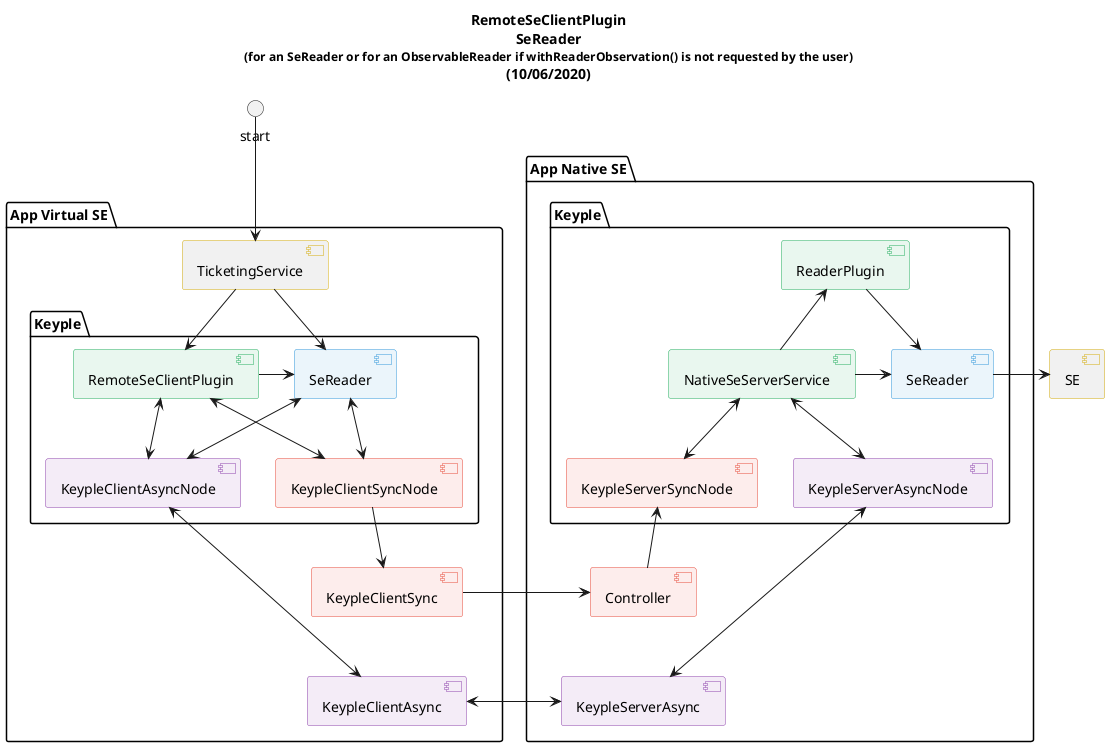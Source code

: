 @startuml
title
    RemoteSeClientPlugin
    SeReader
    <font size=12>(for an SeReader or for an ObservableReader if withReaderObservation() is not requested by the user)
    (10/06/2020)
end title

' == THEME ==

'Couleurs issues de : https://htmlcolorcodes.com/fr/tableau-de-couleur/tableau-de-couleur-design-plat/
skinparam Shadowing false
skinparam component {
    BorderColor #D4AC0D
    ' Red
    BackgroundColor<<red>> #FDEDEC
    BorderColor<<red>> #E74C3C
    ' Purple
    BackgroundColor<<purple>> #F4ECF7
    BorderColor<<purple>> #8E44AD
    ' blue
    BackgroundColor<<blue>> #EBF5FB
    BorderColor<<blue>> #3498DB
    ' Green
    BackgroundColor<<green>> #E9F7EF
    BorderColor<<green>> #27AE60
    ' Grey
    BackgroundColor<<grey>> #EAECEE
    BorderColor<<grey>> #2C3E50
}
hide <<red>> stereotype
hide <<purple>> stereotype
hide <<blue>> stereotype
hide <<green>> stereotype
hide <<grey>> stereotype

' == CONTENT ==

package "App Virtual SE" {
    [TicketingService] as master
    package "Keyple" as virtualKeyple {
        [SeReader] as virtualReader <<blue>>
        [RemoteSeClientPlugin] <<green>>
        [KeypleClientSyncNode] <<red>>
        [KeypleClientAsyncNode] as virtualAsyncNode <<purple>>
    }
    [KeypleClientSync] <<red>>
    [KeypleClientAsync] as virtualAsyncSender <<purple>>
}
[SE]
package "App Native SE" {
    package "Keyple" as nativeKeyple {
        [SeReader] as nativeReader <<blue>>
        [ReaderPlugin] <<green>>
        [NativeSeServerService] <<green>>
        [KeypleServerSyncNode] <<red>>
        [KeypleServerAsyncNode] as nativeAsyncNode <<purple>>
    }
    [Controller] <<red>>
    [KeypleServerAsync] as nativeAsyncSender <<purple>>
}

'utilisation
master <-up- start
master --> virtualReader
master --> [RemoteSeClientPlugin]
[RemoteSeClientPlugin] -> virtualReader
[RemoteSeClientPlugin] <--> [KeypleClientSyncNode]
[RemoteSeClientPlugin] <--> virtualAsyncNode
virtualReader <--> [KeypleClientSyncNode]
virtualReader <--> virtualAsyncNode
[KeypleClientSyncNode] --> [KeypleClientSync]
virtualAsyncNode <--> virtualAsyncSender

[ReaderPlugin] --> nativeReader
nativeReader -right-> [SE]
[NativeSeServerService] -up-> [ReaderPlugin]
[NativeSeServerService] -right-> nativeReader
[NativeSeServerService] <--> [KeypleServerSyncNode]
[NativeSeServerService] <--> nativeAsyncNode
[Controller] -up-> [KeypleServerSyncNode]
nativeAsyncSender <-up-> nativeAsyncNode

[KeypleClientSync] -> [Controller]
virtualAsyncSender <-> nativeAsyncSender

' == LAYOUT ==
[KeypleClientSync] -[hidden]- virtualAsyncSender
[Controller] -[hidden]- nativeAsyncSender
virtualAsyncNode -[hidden]right- [KeypleClientSyncNode]
[KeypleServerSyncNode] -[hidden]right- nativeAsyncNode

@enduml